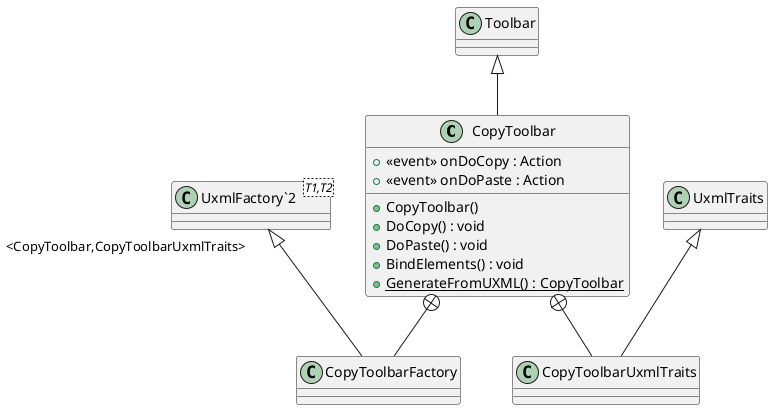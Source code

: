 @startuml
class CopyToolbar {
    +  <<event>> onDoCopy : Action 
    +  <<event>> onDoPaste : Action 
    + CopyToolbar()
    + DoCopy() : void
    + DoPaste() : void
    + BindElements() : void
    + {static} GenerateFromUXML() : CopyToolbar
}
class CopyToolbarFactory {
}
class CopyToolbarUxmlTraits {
}
class "UxmlFactory`2"<T1,T2> {
}
Toolbar <|-- CopyToolbar
CopyToolbar +-- CopyToolbarFactory
"UxmlFactory`2" "<CopyToolbar,CopyToolbarUxmlTraits>" <|-- CopyToolbarFactory
CopyToolbar +-- CopyToolbarUxmlTraits
UxmlTraits <|-- CopyToolbarUxmlTraits
@enduml
